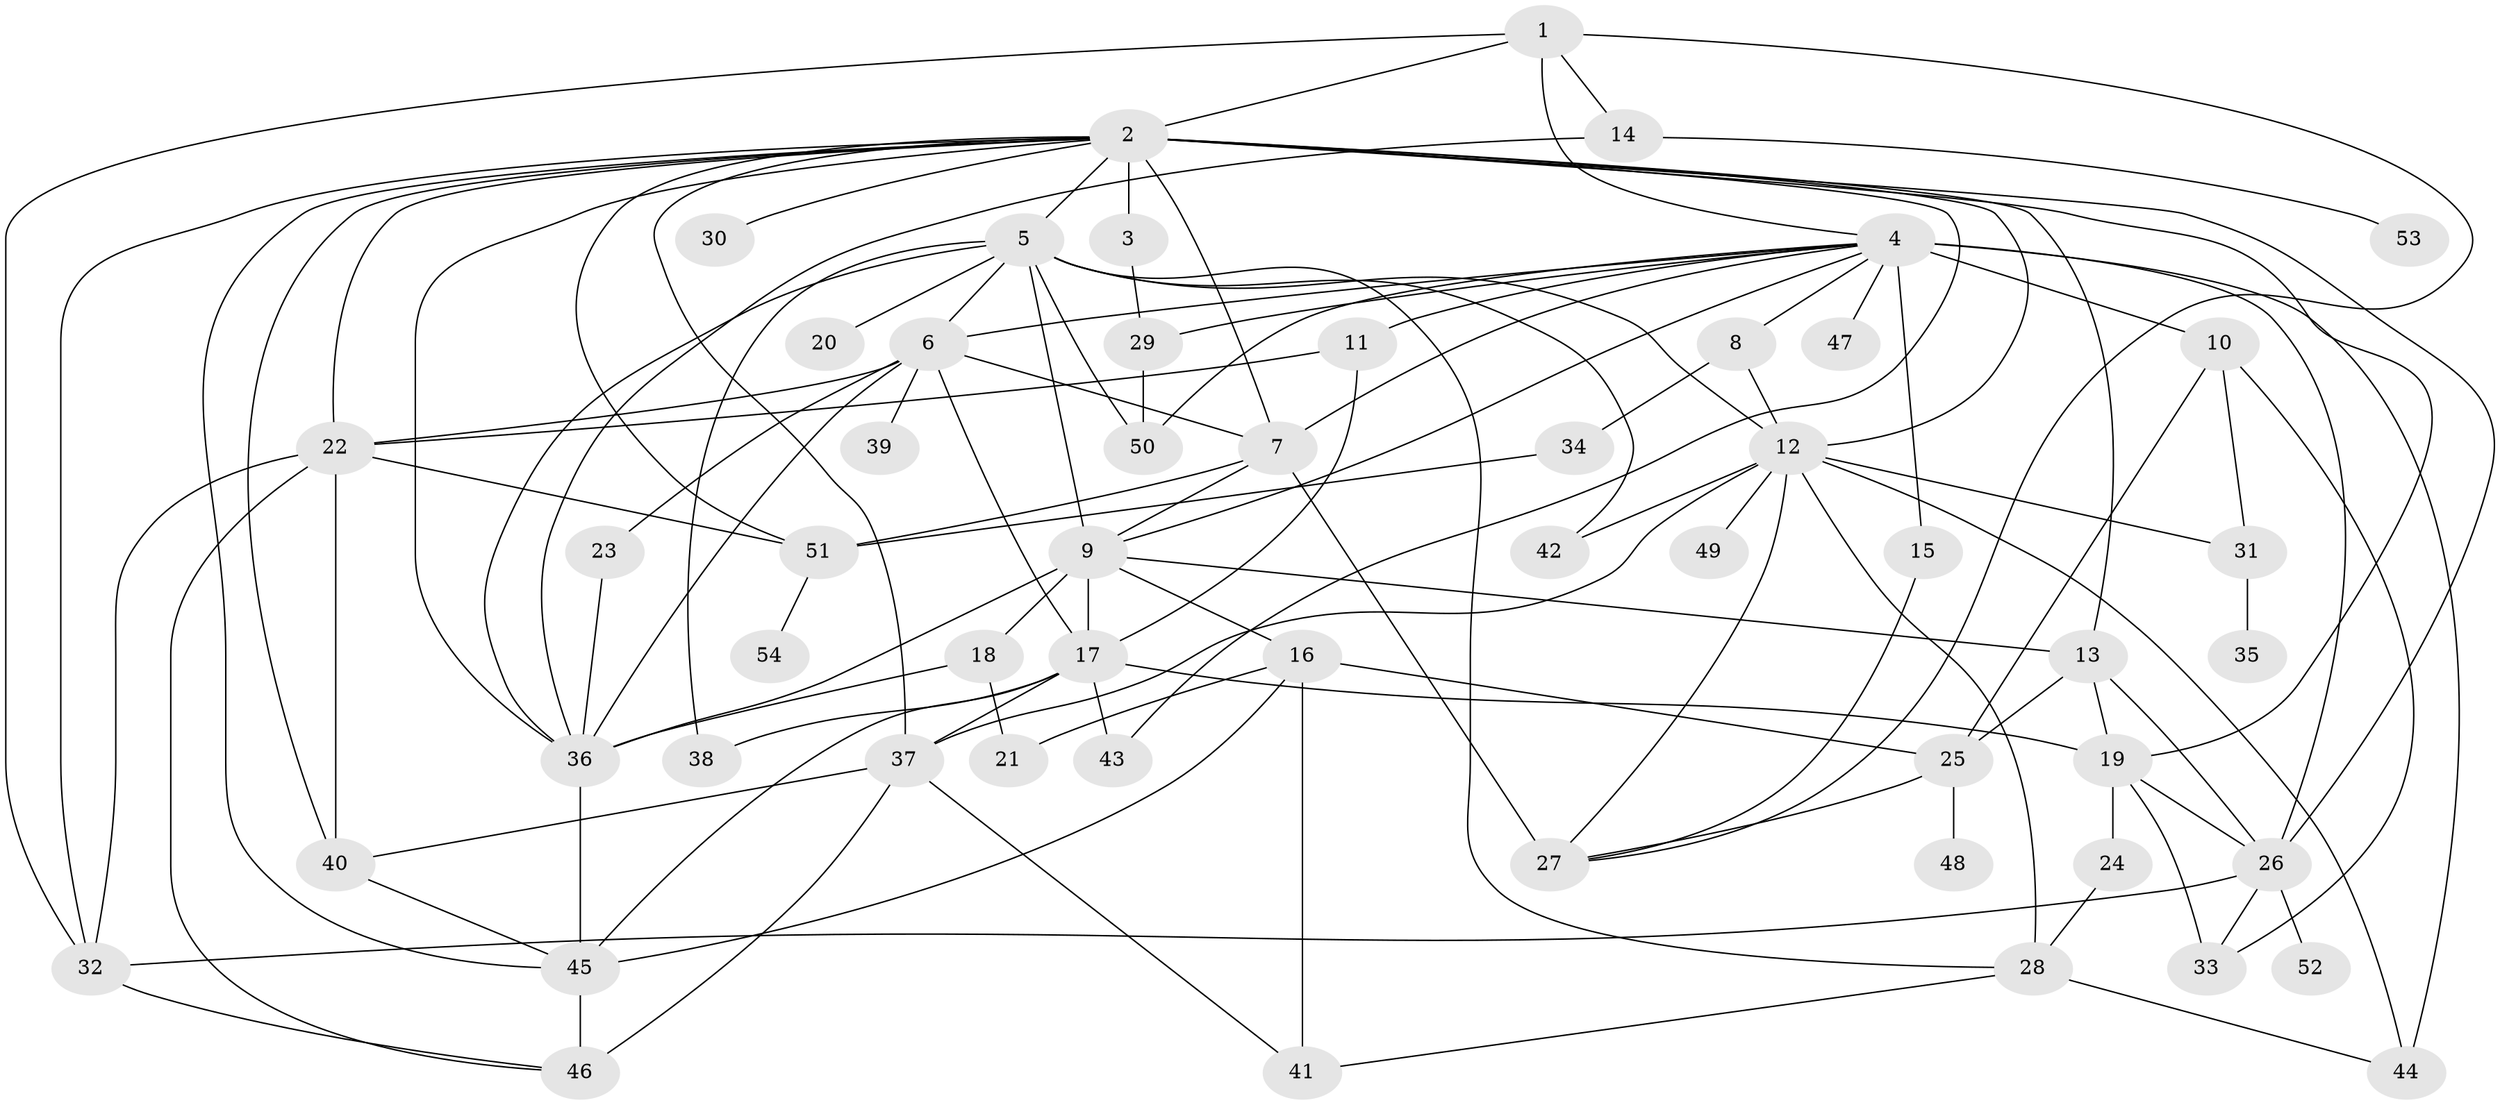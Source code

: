 // original degree distribution, {6: 0.029850746268656716, 23: 0.007462686567164179, 1: 0.3656716417910448, 20: 0.007462686567164179, 13: 0.007462686567164179, 9: 0.014925373134328358, 15: 0.014925373134328358, 4: 0.08208955223880597, 5: 0.014925373134328358, 3: 0.14925373134328357, 11: 0.007462686567164179, 7: 0.014925373134328358, 2: 0.26865671641791045, 8: 0.014925373134328358}
// Generated by graph-tools (version 1.1) at 2025/50/03/04/25 22:50:05]
// undirected, 54 vertices, 115 edges
graph export_dot {
  node [color=gray90,style=filled];
  1;
  2;
  3;
  4;
  5;
  6;
  7;
  8;
  9;
  10;
  11;
  12;
  13;
  14;
  15;
  16;
  17;
  18;
  19;
  20;
  21;
  22;
  23;
  24;
  25;
  26;
  27;
  28;
  29;
  30;
  31;
  32;
  33;
  34;
  35;
  36;
  37;
  38;
  39;
  40;
  41;
  42;
  43;
  44;
  45;
  46;
  47;
  48;
  49;
  50;
  51;
  52;
  53;
  54;
  1 -- 2 [weight=1.0];
  1 -- 4 [weight=1.0];
  1 -- 14 [weight=1.0];
  1 -- 27 [weight=1.0];
  1 -- 32 [weight=1.0];
  2 -- 3 [weight=5.0];
  2 -- 5 [weight=1.0];
  2 -- 7 [weight=1.0];
  2 -- 12 [weight=1.0];
  2 -- 13 [weight=1.0];
  2 -- 19 [weight=1.0];
  2 -- 22 [weight=1.0];
  2 -- 26 [weight=1.0];
  2 -- 30 [weight=1.0];
  2 -- 32 [weight=1.0];
  2 -- 36 [weight=1.0];
  2 -- 37 [weight=1.0];
  2 -- 40 [weight=1.0];
  2 -- 43 [weight=1.0];
  2 -- 45 [weight=1.0];
  2 -- 51 [weight=1.0];
  3 -- 29 [weight=1.0];
  4 -- 6 [weight=1.0];
  4 -- 7 [weight=1.0];
  4 -- 8 [weight=1.0];
  4 -- 9 [weight=1.0];
  4 -- 10 [weight=7.0];
  4 -- 11 [weight=1.0];
  4 -- 15 [weight=1.0];
  4 -- 26 [weight=1.0];
  4 -- 29 [weight=1.0];
  4 -- 44 [weight=1.0];
  4 -- 47 [weight=1.0];
  4 -- 50 [weight=1.0];
  5 -- 6 [weight=1.0];
  5 -- 9 [weight=1.0];
  5 -- 12 [weight=1.0];
  5 -- 20 [weight=1.0];
  5 -- 28 [weight=1.0];
  5 -- 36 [weight=1.0];
  5 -- 38 [weight=1.0];
  5 -- 42 [weight=2.0];
  5 -- 50 [weight=1.0];
  6 -- 7 [weight=1.0];
  6 -- 17 [weight=1.0];
  6 -- 22 [weight=1.0];
  6 -- 23 [weight=1.0];
  6 -- 36 [weight=1.0];
  6 -- 39 [weight=1.0];
  7 -- 9 [weight=2.0];
  7 -- 27 [weight=8.0];
  7 -- 51 [weight=1.0];
  8 -- 12 [weight=1.0];
  8 -- 34 [weight=1.0];
  9 -- 13 [weight=1.0];
  9 -- 16 [weight=1.0];
  9 -- 17 [weight=6.0];
  9 -- 18 [weight=2.0];
  9 -- 36 [weight=1.0];
  10 -- 25 [weight=1.0];
  10 -- 31 [weight=1.0];
  10 -- 33 [weight=1.0];
  11 -- 17 [weight=1.0];
  11 -- 22 [weight=1.0];
  12 -- 27 [weight=1.0];
  12 -- 28 [weight=1.0];
  12 -- 31 [weight=1.0];
  12 -- 37 [weight=1.0];
  12 -- 42 [weight=1.0];
  12 -- 44 [weight=1.0];
  12 -- 49 [weight=1.0];
  13 -- 19 [weight=1.0];
  13 -- 25 [weight=1.0];
  13 -- 26 [weight=1.0];
  14 -- 36 [weight=1.0];
  14 -- 53 [weight=1.0];
  15 -- 27 [weight=1.0];
  16 -- 21 [weight=1.0];
  16 -- 25 [weight=1.0];
  16 -- 41 [weight=2.0];
  16 -- 45 [weight=1.0];
  17 -- 19 [weight=1.0];
  17 -- 37 [weight=1.0];
  17 -- 38 [weight=1.0];
  17 -- 43 [weight=1.0];
  17 -- 45 [weight=1.0];
  18 -- 21 [weight=1.0];
  18 -- 36 [weight=1.0];
  19 -- 24 [weight=4.0];
  19 -- 26 [weight=1.0];
  19 -- 33 [weight=1.0];
  22 -- 32 [weight=1.0];
  22 -- 40 [weight=3.0];
  22 -- 46 [weight=1.0];
  22 -- 51 [weight=2.0];
  23 -- 36 [weight=1.0];
  24 -- 28 [weight=1.0];
  25 -- 27 [weight=1.0];
  25 -- 48 [weight=1.0];
  26 -- 32 [weight=1.0];
  26 -- 33 [weight=1.0];
  26 -- 52 [weight=1.0];
  28 -- 41 [weight=1.0];
  28 -- 44 [weight=1.0];
  29 -- 50 [weight=1.0];
  31 -- 35 [weight=1.0];
  32 -- 46 [weight=1.0];
  34 -- 51 [weight=1.0];
  36 -- 45 [weight=1.0];
  37 -- 40 [weight=1.0];
  37 -- 41 [weight=1.0];
  37 -- 46 [weight=2.0];
  40 -- 45 [weight=1.0];
  45 -- 46 [weight=1.0];
  51 -- 54 [weight=1.0];
}
